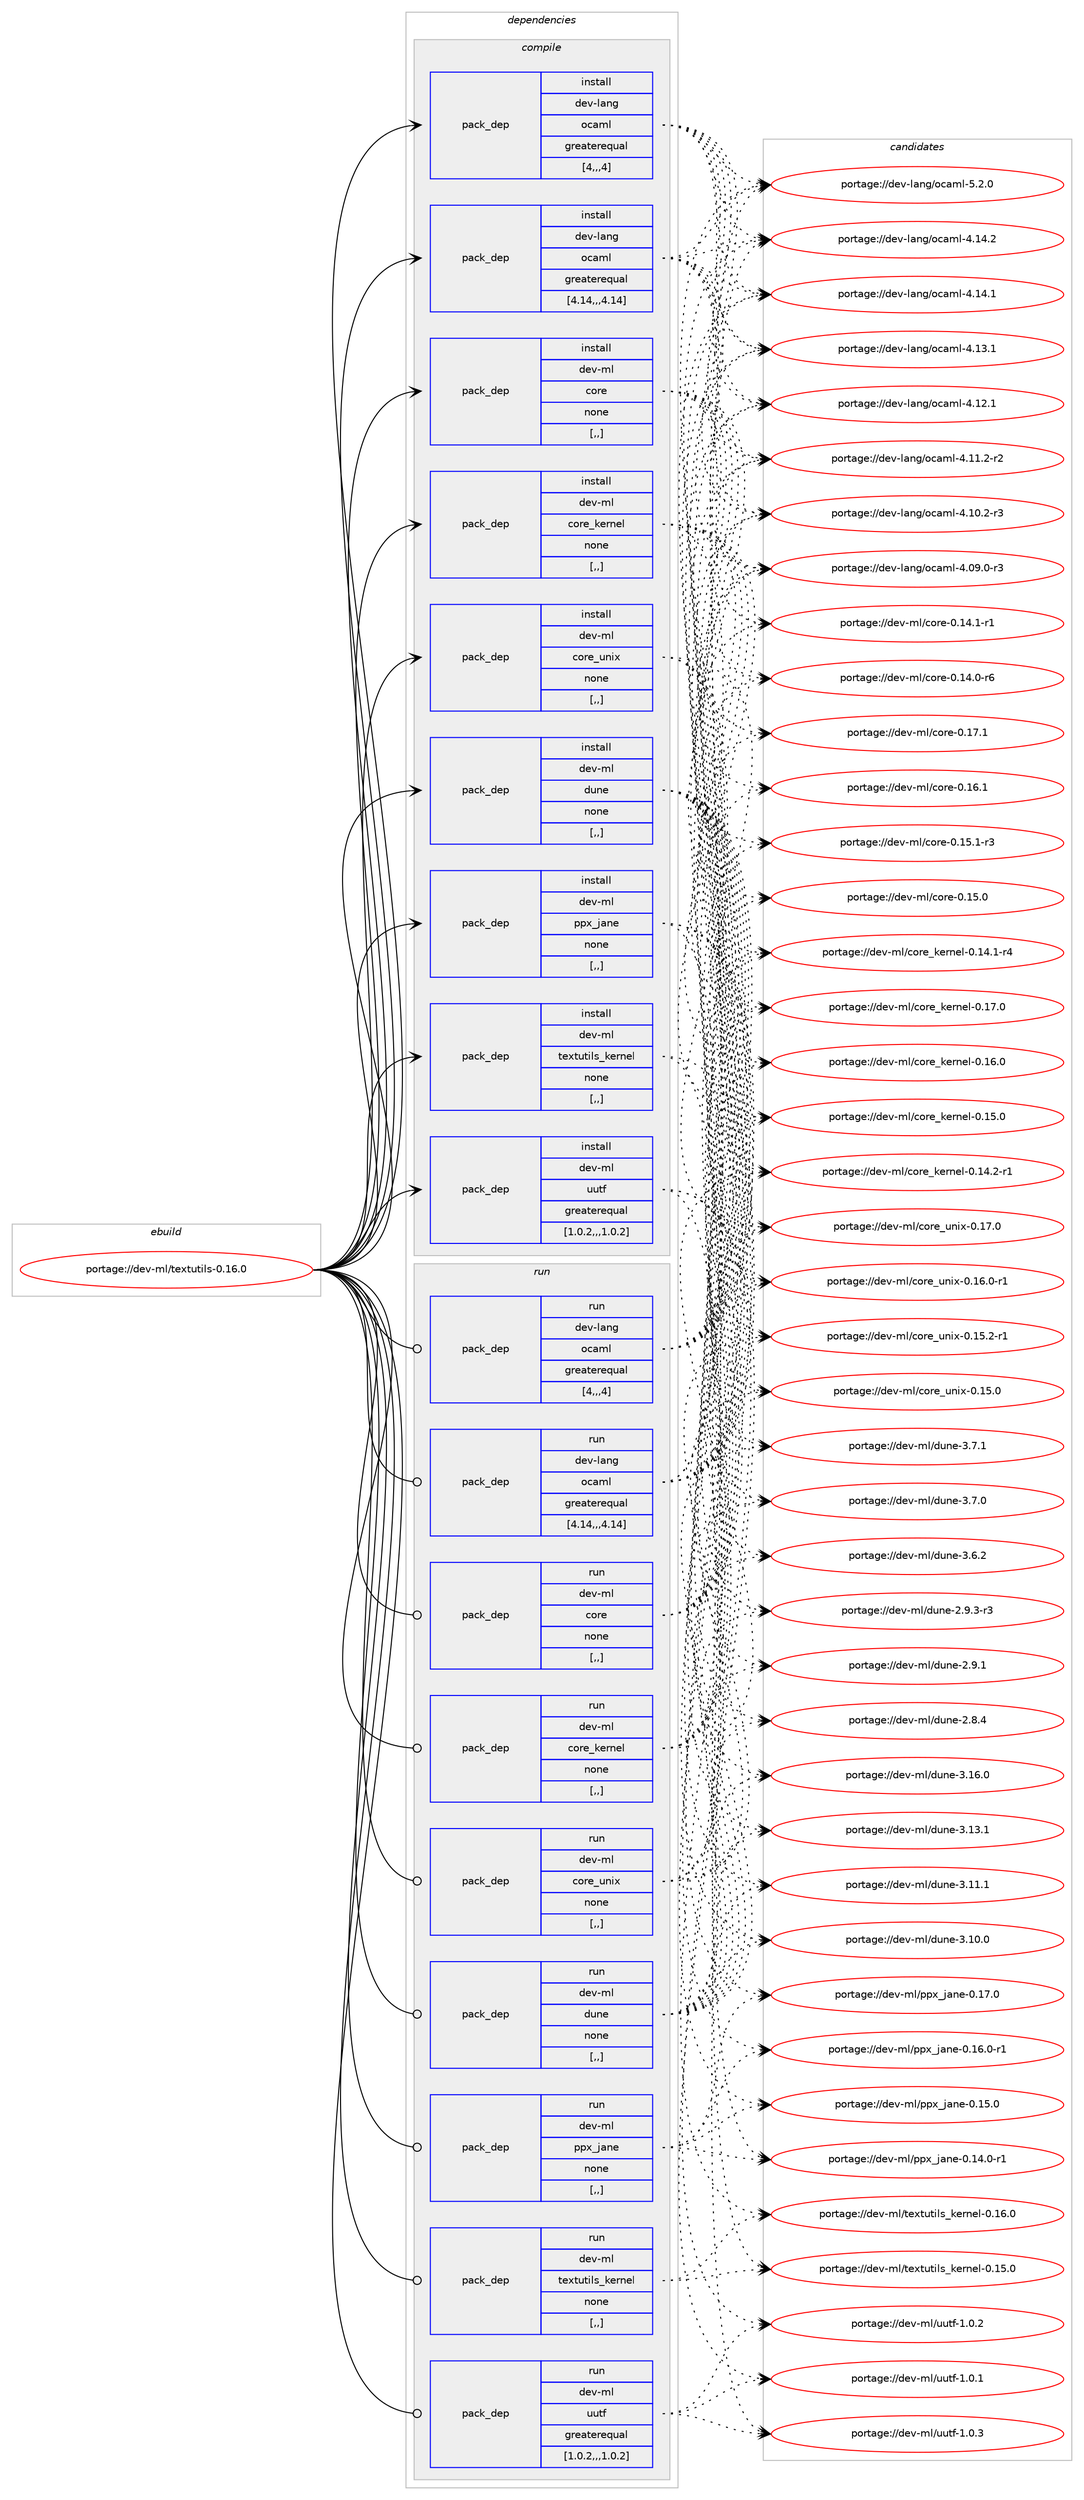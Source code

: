digraph prolog {

# *************
# Graph options
# *************

newrank=true;
concentrate=true;
compound=true;
graph [rankdir=LR,fontname=Helvetica,fontsize=10,ranksep=1.5];#, ranksep=2.5, nodesep=0.2];
edge  [arrowhead=vee];
node  [fontname=Helvetica,fontsize=10];

# **********
# The ebuild
# **********

subgraph cluster_leftcol {
color=gray;
label=<<i>ebuild</i>>;
id [label="portage://dev-ml/textutils-0.16.0", color=red, width=4, href="../dev-ml/textutils-0.16.0.svg"];
}

# ****************
# The dependencies
# ****************

subgraph cluster_midcol {
color=gray;
label=<<i>dependencies</i>>;
subgraph cluster_compile {
fillcolor="#eeeeee";
style=filled;
label=<<i>compile</i>>;
subgraph pack94225 {
dependency125203 [label=<<TABLE BORDER="0" CELLBORDER="1" CELLSPACING="0" CELLPADDING="4" WIDTH="220"><TR><TD ROWSPAN="6" CELLPADDING="30">pack_dep</TD></TR><TR><TD WIDTH="110">install</TD></TR><TR><TD>dev-lang</TD></TR><TR><TD>ocaml</TD></TR><TR><TD>greaterequal</TD></TR><TR><TD>[4,,,4]</TD></TR></TABLE>>, shape=none, color=blue];
}
id:e -> dependency125203:w [weight=20,style="solid",arrowhead="vee"];
subgraph pack94226 {
dependency125204 [label=<<TABLE BORDER="0" CELLBORDER="1" CELLSPACING="0" CELLPADDING="4" WIDTH="220"><TR><TD ROWSPAN="6" CELLPADDING="30">pack_dep</TD></TR><TR><TD WIDTH="110">install</TD></TR><TR><TD>dev-lang</TD></TR><TR><TD>ocaml</TD></TR><TR><TD>greaterequal</TD></TR><TR><TD>[4.14,,,4.14]</TD></TR></TABLE>>, shape=none, color=blue];
}
id:e -> dependency125204:w [weight=20,style="solid",arrowhead="vee"];
subgraph pack94227 {
dependency125205 [label=<<TABLE BORDER="0" CELLBORDER="1" CELLSPACING="0" CELLPADDING="4" WIDTH="220"><TR><TD ROWSPAN="6" CELLPADDING="30">pack_dep</TD></TR><TR><TD WIDTH="110">install</TD></TR><TR><TD>dev-ml</TD></TR><TR><TD>core</TD></TR><TR><TD>none</TD></TR><TR><TD>[,,]</TD></TR></TABLE>>, shape=none, color=blue];
}
id:e -> dependency125205:w [weight=20,style="solid",arrowhead="vee"];
subgraph pack94228 {
dependency125206 [label=<<TABLE BORDER="0" CELLBORDER="1" CELLSPACING="0" CELLPADDING="4" WIDTH="220"><TR><TD ROWSPAN="6" CELLPADDING="30">pack_dep</TD></TR><TR><TD WIDTH="110">install</TD></TR><TR><TD>dev-ml</TD></TR><TR><TD>core_kernel</TD></TR><TR><TD>none</TD></TR><TR><TD>[,,]</TD></TR></TABLE>>, shape=none, color=blue];
}
id:e -> dependency125206:w [weight=20,style="solid",arrowhead="vee"];
subgraph pack94229 {
dependency125207 [label=<<TABLE BORDER="0" CELLBORDER="1" CELLSPACING="0" CELLPADDING="4" WIDTH="220"><TR><TD ROWSPAN="6" CELLPADDING="30">pack_dep</TD></TR><TR><TD WIDTH="110">install</TD></TR><TR><TD>dev-ml</TD></TR><TR><TD>core_unix</TD></TR><TR><TD>none</TD></TR><TR><TD>[,,]</TD></TR></TABLE>>, shape=none, color=blue];
}
id:e -> dependency125207:w [weight=20,style="solid",arrowhead="vee"];
subgraph pack94230 {
dependency125208 [label=<<TABLE BORDER="0" CELLBORDER="1" CELLSPACING="0" CELLPADDING="4" WIDTH="220"><TR><TD ROWSPAN="6" CELLPADDING="30">pack_dep</TD></TR><TR><TD WIDTH="110">install</TD></TR><TR><TD>dev-ml</TD></TR><TR><TD>dune</TD></TR><TR><TD>none</TD></TR><TR><TD>[,,]</TD></TR></TABLE>>, shape=none, color=blue];
}
id:e -> dependency125208:w [weight=20,style="solid",arrowhead="vee"];
subgraph pack94231 {
dependency125209 [label=<<TABLE BORDER="0" CELLBORDER="1" CELLSPACING="0" CELLPADDING="4" WIDTH="220"><TR><TD ROWSPAN="6" CELLPADDING="30">pack_dep</TD></TR><TR><TD WIDTH="110">install</TD></TR><TR><TD>dev-ml</TD></TR><TR><TD>ppx_jane</TD></TR><TR><TD>none</TD></TR><TR><TD>[,,]</TD></TR></TABLE>>, shape=none, color=blue];
}
id:e -> dependency125209:w [weight=20,style="solid",arrowhead="vee"];
subgraph pack94232 {
dependency125210 [label=<<TABLE BORDER="0" CELLBORDER="1" CELLSPACING="0" CELLPADDING="4" WIDTH="220"><TR><TD ROWSPAN="6" CELLPADDING="30">pack_dep</TD></TR><TR><TD WIDTH="110">install</TD></TR><TR><TD>dev-ml</TD></TR><TR><TD>textutils_kernel</TD></TR><TR><TD>none</TD></TR><TR><TD>[,,]</TD></TR></TABLE>>, shape=none, color=blue];
}
id:e -> dependency125210:w [weight=20,style="solid",arrowhead="vee"];
subgraph pack94233 {
dependency125211 [label=<<TABLE BORDER="0" CELLBORDER="1" CELLSPACING="0" CELLPADDING="4" WIDTH="220"><TR><TD ROWSPAN="6" CELLPADDING="30">pack_dep</TD></TR><TR><TD WIDTH="110">install</TD></TR><TR><TD>dev-ml</TD></TR><TR><TD>uutf</TD></TR><TR><TD>greaterequal</TD></TR><TR><TD>[1.0.2,,,1.0.2]</TD></TR></TABLE>>, shape=none, color=blue];
}
id:e -> dependency125211:w [weight=20,style="solid",arrowhead="vee"];
}
subgraph cluster_compileandrun {
fillcolor="#eeeeee";
style=filled;
label=<<i>compile and run</i>>;
}
subgraph cluster_run {
fillcolor="#eeeeee";
style=filled;
label=<<i>run</i>>;
subgraph pack94234 {
dependency125212 [label=<<TABLE BORDER="0" CELLBORDER="1" CELLSPACING="0" CELLPADDING="4" WIDTH="220"><TR><TD ROWSPAN="6" CELLPADDING="30">pack_dep</TD></TR><TR><TD WIDTH="110">run</TD></TR><TR><TD>dev-lang</TD></TR><TR><TD>ocaml</TD></TR><TR><TD>greaterequal</TD></TR><TR><TD>[4,,,4]</TD></TR></TABLE>>, shape=none, color=blue];
}
id:e -> dependency125212:w [weight=20,style="solid",arrowhead="odot"];
subgraph pack94235 {
dependency125213 [label=<<TABLE BORDER="0" CELLBORDER="1" CELLSPACING="0" CELLPADDING="4" WIDTH="220"><TR><TD ROWSPAN="6" CELLPADDING="30">pack_dep</TD></TR><TR><TD WIDTH="110">run</TD></TR><TR><TD>dev-lang</TD></TR><TR><TD>ocaml</TD></TR><TR><TD>greaterequal</TD></TR><TR><TD>[4.14,,,4.14]</TD></TR></TABLE>>, shape=none, color=blue];
}
id:e -> dependency125213:w [weight=20,style="solid",arrowhead="odot"];
subgraph pack94236 {
dependency125214 [label=<<TABLE BORDER="0" CELLBORDER="1" CELLSPACING="0" CELLPADDING="4" WIDTH="220"><TR><TD ROWSPAN="6" CELLPADDING="30">pack_dep</TD></TR><TR><TD WIDTH="110">run</TD></TR><TR><TD>dev-ml</TD></TR><TR><TD>core</TD></TR><TR><TD>none</TD></TR><TR><TD>[,,]</TD></TR></TABLE>>, shape=none, color=blue];
}
id:e -> dependency125214:w [weight=20,style="solid",arrowhead="odot"];
subgraph pack94237 {
dependency125215 [label=<<TABLE BORDER="0" CELLBORDER="1" CELLSPACING="0" CELLPADDING="4" WIDTH="220"><TR><TD ROWSPAN="6" CELLPADDING="30">pack_dep</TD></TR><TR><TD WIDTH="110">run</TD></TR><TR><TD>dev-ml</TD></TR><TR><TD>core_kernel</TD></TR><TR><TD>none</TD></TR><TR><TD>[,,]</TD></TR></TABLE>>, shape=none, color=blue];
}
id:e -> dependency125215:w [weight=20,style="solid",arrowhead="odot"];
subgraph pack94238 {
dependency125216 [label=<<TABLE BORDER="0" CELLBORDER="1" CELLSPACING="0" CELLPADDING="4" WIDTH="220"><TR><TD ROWSPAN="6" CELLPADDING="30">pack_dep</TD></TR><TR><TD WIDTH="110">run</TD></TR><TR><TD>dev-ml</TD></TR><TR><TD>core_unix</TD></TR><TR><TD>none</TD></TR><TR><TD>[,,]</TD></TR></TABLE>>, shape=none, color=blue];
}
id:e -> dependency125216:w [weight=20,style="solid",arrowhead="odot"];
subgraph pack94239 {
dependency125217 [label=<<TABLE BORDER="0" CELLBORDER="1" CELLSPACING="0" CELLPADDING="4" WIDTH="220"><TR><TD ROWSPAN="6" CELLPADDING="30">pack_dep</TD></TR><TR><TD WIDTH="110">run</TD></TR><TR><TD>dev-ml</TD></TR><TR><TD>dune</TD></TR><TR><TD>none</TD></TR><TR><TD>[,,]</TD></TR></TABLE>>, shape=none, color=blue];
}
id:e -> dependency125217:w [weight=20,style="solid",arrowhead="odot"];
subgraph pack94240 {
dependency125218 [label=<<TABLE BORDER="0" CELLBORDER="1" CELLSPACING="0" CELLPADDING="4" WIDTH="220"><TR><TD ROWSPAN="6" CELLPADDING="30">pack_dep</TD></TR><TR><TD WIDTH="110">run</TD></TR><TR><TD>dev-ml</TD></TR><TR><TD>ppx_jane</TD></TR><TR><TD>none</TD></TR><TR><TD>[,,]</TD></TR></TABLE>>, shape=none, color=blue];
}
id:e -> dependency125218:w [weight=20,style="solid",arrowhead="odot"];
subgraph pack94241 {
dependency125219 [label=<<TABLE BORDER="0" CELLBORDER="1" CELLSPACING="0" CELLPADDING="4" WIDTH="220"><TR><TD ROWSPAN="6" CELLPADDING="30">pack_dep</TD></TR><TR><TD WIDTH="110">run</TD></TR><TR><TD>dev-ml</TD></TR><TR><TD>textutils_kernel</TD></TR><TR><TD>none</TD></TR><TR><TD>[,,]</TD></TR></TABLE>>, shape=none, color=blue];
}
id:e -> dependency125219:w [weight=20,style="solid",arrowhead="odot"];
subgraph pack94242 {
dependency125220 [label=<<TABLE BORDER="0" CELLBORDER="1" CELLSPACING="0" CELLPADDING="4" WIDTH="220"><TR><TD ROWSPAN="6" CELLPADDING="30">pack_dep</TD></TR><TR><TD WIDTH="110">run</TD></TR><TR><TD>dev-ml</TD></TR><TR><TD>uutf</TD></TR><TR><TD>greaterequal</TD></TR><TR><TD>[1.0.2,,,1.0.2]</TD></TR></TABLE>>, shape=none, color=blue];
}
id:e -> dependency125220:w [weight=20,style="solid",arrowhead="odot"];
}
}

# **************
# The candidates
# **************

subgraph cluster_choices {
rank=same;
color=gray;
label=<<i>candidates</i>>;

subgraph choice94225 {
color=black;
nodesep=1;
choice1001011184510897110103471119997109108455346504648 [label="portage://dev-lang/ocaml-5.2.0", color=red, width=4,href="../dev-lang/ocaml-5.2.0.svg"];
choice100101118451089711010347111999710910845524649524650 [label="portage://dev-lang/ocaml-4.14.2", color=red, width=4,href="../dev-lang/ocaml-4.14.2.svg"];
choice100101118451089711010347111999710910845524649524649 [label="portage://dev-lang/ocaml-4.14.1", color=red, width=4,href="../dev-lang/ocaml-4.14.1.svg"];
choice100101118451089711010347111999710910845524649514649 [label="portage://dev-lang/ocaml-4.13.1", color=red, width=4,href="../dev-lang/ocaml-4.13.1.svg"];
choice100101118451089711010347111999710910845524649504649 [label="portage://dev-lang/ocaml-4.12.1", color=red, width=4,href="../dev-lang/ocaml-4.12.1.svg"];
choice1001011184510897110103471119997109108455246494946504511450 [label="portage://dev-lang/ocaml-4.11.2-r2", color=red, width=4,href="../dev-lang/ocaml-4.11.2-r2.svg"];
choice1001011184510897110103471119997109108455246494846504511451 [label="portage://dev-lang/ocaml-4.10.2-r3", color=red, width=4,href="../dev-lang/ocaml-4.10.2-r3.svg"];
choice1001011184510897110103471119997109108455246485746484511451 [label="portage://dev-lang/ocaml-4.09.0-r3", color=red, width=4,href="../dev-lang/ocaml-4.09.0-r3.svg"];
dependency125203:e -> choice1001011184510897110103471119997109108455346504648:w [style=dotted,weight="100"];
dependency125203:e -> choice100101118451089711010347111999710910845524649524650:w [style=dotted,weight="100"];
dependency125203:e -> choice100101118451089711010347111999710910845524649524649:w [style=dotted,weight="100"];
dependency125203:e -> choice100101118451089711010347111999710910845524649514649:w [style=dotted,weight="100"];
dependency125203:e -> choice100101118451089711010347111999710910845524649504649:w [style=dotted,weight="100"];
dependency125203:e -> choice1001011184510897110103471119997109108455246494946504511450:w [style=dotted,weight="100"];
dependency125203:e -> choice1001011184510897110103471119997109108455246494846504511451:w [style=dotted,weight="100"];
dependency125203:e -> choice1001011184510897110103471119997109108455246485746484511451:w [style=dotted,weight="100"];
}
subgraph choice94226 {
color=black;
nodesep=1;
choice1001011184510897110103471119997109108455346504648 [label="portage://dev-lang/ocaml-5.2.0", color=red, width=4,href="../dev-lang/ocaml-5.2.0.svg"];
choice100101118451089711010347111999710910845524649524650 [label="portage://dev-lang/ocaml-4.14.2", color=red, width=4,href="../dev-lang/ocaml-4.14.2.svg"];
choice100101118451089711010347111999710910845524649524649 [label="portage://dev-lang/ocaml-4.14.1", color=red, width=4,href="../dev-lang/ocaml-4.14.1.svg"];
choice100101118451089711010347111999710910845524649514649 [label="portage://dev-lang/ocaml-4.13.1", color=red, width=4,href="../dev-lang/ocaml-4.13.1.svg"];
choice100101118451089711010347111999710910845524649504649 [label="portage://dev-lang/ocaml-4.12.1", color=red, width=4,href="../dev-lang/ocaml-4.12.1.svg"];
choice1001011184510897110103471119997109108455246494946504511450 [label="portage://dev-lang/ocaml-4.11.2-r2", color=red, width=4,href="../dev-lang/ocaml-4.11.2-r2.svg"];
choice1001011184510897110103471119997109108455246494846504511451 [label="portage://dev-lang/ocaml-4.10.2-r3", color=red, width=4,href="../dev-lang/ocaml-4.10.2-r3.svg"];
choice1001011184510897110103471119997109108455246485746484511451 [label="portage://dev-lang/ocaml-4.09.0-r3", color=red, width=4,href="../dev-lang/ocaml-4.09.0-r3.svg"];
dependency125204:e -> choice1001011184510897110103471119997109108455346504648:w [style=dotted,weight="100"];
dependency125204:e -> choice100101118451089711010347111999710910845524649524650:w [style=dotted,weight="100"];
dependency125204:e -> choice100101118451089711010347111999710910845524649524649:w [style=dotted,weight="100"];
dependency125204:e -> choice100101118451089711010347111999710910845524649514649:w [style=dotted,weight="100"];
dependency125204:e -> choice100101118451089711010347111999710910845524649504649:w [style=dotted,weight="100"];
dependency125204:e -> choice1001011184510897110103471119997109108455246494946504511450:w [style=dotted,weight="100"];
dependency125204:e -> choice1001011184510897110103471119997109108455246494846504511451:w [style=dotted,weight="100"];
dependency125204:e -> choice1001011184510897110103471119997109108455246485746484511451:w [style=dotted,weight="100"];
}
subgraph choice94227 {
color=black;
nodesep=1;
choice10010111845109108479911111410145484649554649 [label="portage://dev-ml/core-0.17.1", color=red, width=4,href="../dev-ml/core-0.17.1.svg"];
choice10010111845109108479911111410145484649544649 [label="portage://dev-ml/core-0.16.1", color=red, width=4,href="../dev-ml/core-0.16.1.svg"];
choice100101118451091084799111114101454846495346494511451 [label="portage://dev-ml/core-0.15.1-r3", color=red, width=4,href="../dev-ml/core-0.15.1-r3.svg"];
choice10010111845109108479911111410145484649534648 [label="portage://dev-ml/core-0.15.0", color=red, width=4,href="../dev-ml/core-0.15.0.svg"];
choice100101118451091084799111114101454846495246494511449 [label="portage://dev-ml/core-0.14.1-r1", color=red, width=4,href="../dev-ml/core-0.14.1-r1.svg"];
choice100101118451091084799111114101454846495246484511454 [label="portage://dev-ml/core-0.14.0-r6", color=red, width=4,href="../dev-ml/core-0.14.0-r6.svg"];
dependency125205:e -> choice10010111845109108479911111410145484649554649:w [style=dotted,weight="100"];
dependency125205:e -> choice10010111845109108479911111410145484649544649:w [style=dotted,weight="100"];
dependency125205:e -> choice100101118451091084799111114101454846495346494511451:w [style=dotted,weight="100"];
dependency125205:e -> choice10010111845109108479911111410145484649534648:w [style=dotted,weight="100"];
dependency125205:e -> choice100101118451091084799111114101454846495246494511449:w [style=dotted,weight="100"];
dependency125205:e -> choice100101118451091084799111114101454846495246484511454:w [style=dotted,weight="100"];
}
subgraph choice94228 {
color=black;
nodesep=1;
choice1001011184510910847991111141019510710111411010110845484649554648 [label="portage://dev-ml/core_kernel-0.17.0", color=red, width=4,href="../dev-ml/core_kernel-0.17.0.svg"];
choice1001011184510910847991111141019510710111411010110845484649544648 [label="portage://dev-ml/core_kernel-0.16.0", color=red, width=4,href="../dev-ml/core_kernel-0.16.0.svg"];
choice1001011184510910847991111141019510710111411010110845484649534648 [label="portage://dev-ml/core_kernel-0.15.0", color=red, width=4,href="../dev-ml/core_kernel-0.15.0.svg"];
choice10010111845109108479911111410195107101114110101108454846495246504511449 [label="portage://dev-ml/core_kernel-0.14.2-r1", color=red, width=4,href="../dev-ml/core_kernel-0.14.2-r1.svg"];
choice10010111845109108479911111410195107101114110101108454846495246494511452 [label="portage://dev-ml/core_kernel-0.14.1-r4", color=red, width=4,href="../dev-ml/core_kernel-0.14.1-r4.svg"];
dependency125206:e -> choice1001011184510910847991111141019510710111411010110845484649554648:w [style=dotted,weight="100"];
dependency125206:e -> choice1001011184510910847991111141019510710111411010110845484649544648:w [style=dotted,weight="100"];
dependency125206:e -> choice1001011184510910847991111141019510710111411010110845484649534648:w [style=dotted,weight="100"];
dependency125206:e -> choice10010111845109108479911111410195107101114110101108454846495246504511449:w [style=dotted,weight="100"];
dependency125206:e -> choice10010111845109108479911111410195107101114110101108454846495246494511452:w [style=dotted,weight="100"];
}
subgraph choice94229 {
color=black;
nodesep=1;
choice1001011184510910847991111141019511711010512045484649554648 [label="portage://dev-ml/core_unix-0.17.0", color=red, width=4,href="../dev-ml/core_unix-0.17.0.svg"];
choice10010111845109108479911111410195117110105120454846495446484511449 [label="portage://dev-ml/core_unix-0.16.0-r1", color=red, width=4,href="../dev-ml/core_unix-0.16.0-r1.svg"];
choice10010111845109108479911111410195117110105120454846495346504511449 [label="portage://dev-ml/core_unix-0.15.2-r1", color=red, width=4,href="../dev-ml/core_unix-0.15.2-r1.svg"];
choice1001011184510910847991111141019511711010512045484649534648 [label="portage://dev-ml/core_unix-0.15.0", color=red, width=4,href="../dev-ml/core_unix-0.15.0.svg"];
dependency125207:e -> choice1001011184510910847991111141019511711010512045484649554648:w [style=dotted,weight="100"];
dependency125207:e -> choice10010111845109108479911111410195117110105120454846495446484511449:w [style=dotted,weight="100"];
dependency125207:e -> choice10010111845109108479911111410195117110105120454846495346504511449:w [style=dotted,weight="100"];
dependency125207:e -> choice1001011184510910847991111141019511711010512045484649534648:w [style=dotted,weight="100"];
}
subgraph choice94230 {
color=black;
nodesep=1;
choice100101118451091084710011711010145514649544648 [label="portage://dev-ml/dune-3.16.0", color=red, width=4,href="../dev-ml/dune-3.16.0.svg"];
choice100101118451091084710011711010145514649514649 [label="portage://dev-ml/dune-3.13.1", color=red, width=4,href="../dev-ml/dune-3.13.1.svg"];
choice100101118451091084710011711010145514649494649 [label="portage://dev-ml/dune-3.11.1", color=red, width=4,href="../dev-ml/dune-3.11.1.svg"];
choice100101118451091084710011711010145514649484648 [label="portage://dev-ml/dune-3.10.0", color=red, width=4,href="../dev-ml/dune-3.10.0.svg"];
choice1001011184510910847100117110101455146554649 [label="portage://dev-ml/dune-3.7.1", color=red, width=4,href="../dev-ml/dune-3.7.1.svg"];
choice1001011184510910847100117110101455146554648 [label="portage://dev-ml/dune-3.7.0", color=red, width=4,href="../dev-ml/dune-3.7.0.svg"];
choice1001011184510910847100117110101455146544650 [label="portage://dev-ml/dune-3.6.2", color=red, width=4,href="../dev-ml/dune-3.6.2.svg"];
choice10010111845109108471001171101014550465746514511451 [label="portage://dev-ml/dune-2.9.3-r3", color=red, width=4,href="../dev-ml/dune-2.9.3-r3.svg"];
choice1001011184510910847100117110101455046574649 [label="portage://dev-ml/dune-2.9.1", color=red, width=4,href="../dev-ml/dune-2.9.1.svg"];
choice1001011184510910847100117110101455046564652 [label="portage://dev-ml/dune-2.8.4", color=red, width=4,href="../dev-ml/dune-2.8.4.svg"];
dependency125208:e -> choice100101118451091084710011711010145514649544648:w [style=dotted,weight="100"];
dependency125208:e -> choice100101118451091084710011711010145514649514649:w [style=dotted,weight="100"];
dependency125208:e -> choice100101118451091084710011711010145514649494649:w [style=dotted,weight="100"];
dependency125208:e -> choice100101118451091084710011711010145514649484648:w [style=dotted,weight="100"];
dependency125208:e -> choice1001011184510910847100117110101455146554649:w [style=dotted,weight="100"];
dependency125208:e -> choice1001011184510910847100117110101455146554648:w [style=dotted,weight="100"];
dependency125208:e -> choice1001011184510910847100117110101455146544650:w [style=dotted,weight="100"];
dependency125208:e -> choice10010111845109108471001171101014550465746514511451:w [style=dotted,weight="100"];
dependency125208:e -> choice1001011184510910847100117110101455046574649:w [style=dotted,weight="100"];
dependency125208:e -> choice1001011184510910847100117110101455046564652:w [style=dotted,weight="100"];
}
subgraph choice94231 {
color=black;
nodesep=1;
choice1001011184510910847112112120951069711010145484649554648 [label="portage://dev-ml/ppx_jane-0.17.0", color=red, width=4,href="../dev-ml/ppx_jane-0.17.0.svg"];
choice10010111845109108471121121209510697110101454846495446484511449 [label="portage://dev-ml/ppx_jane-0.16.0-r1", color=red, width=4,href="../dev-ml/ppx_jane-0.16.0-r1.svg"];
choice1001011184510910847112112120951069711010145484649534648 [label="portage://dev-ml/ppx_jane-0.15.0", color=red, width=4,href="../dev-ml/ppx_jane-0.15.0.svg"];
choice10010111845109108471121121209510697110101454846495246484511449 [label="portage://dev-ml/ppx_jane-0.14.0-r1", color=red, width=4,href="../dev-ml/ppx_jane-0.14.0-r1.svg"];
dependency125209:e -> choice1001011184510910847112112120951069711010145484649554648:w [style=dotted,weight="100"];
dependency125209:e -> choice10010111845109108471121121209510697110101454846495446484511449:w [style=dotted,weight="100"];
dependency125209:e -> choice1001011184510910847112112120951069711010145484649534648:w [style=dotted,weight="100"];
dependency125209:e -> choice10010111845109108471121121209510697110101454846495246484511449:w [style=dotted,weight="100"];
}
subgraph choice94232 {
color=black;
nodesep=1;
choice10010111845109108471161011201161171161051081159510710111411010110845484649544648 [label="portage://dev-ml/textutils_kernel-0.16.0", color=red, width=4,href="../dev-ml/textutils_kernel-0.16.0.svg"];
choice10010111845109108471161011201161171161051081159510710111411010110845484649534648 [label="portage://dev-ml/textutils_kernel-0.15.0", color=red, width=4,href="../dev-ml/textutils_kernel-0.15.0.svg"];
dependency125210:e -> choice10010111845109108471161011201161171161051081159510710111411010110845484649544648:w [style=dotted,weight="100"];
dependency125210:e -> choice10010111845109108471161011201161171161051081159510710111411010110845484649534648:w [style=dotted,weight="100"];
}
subgraph choice94233 {
color=black;
nodesep=1;
choice1001011184510910847117117116102454946484651 [label="portage://dev-ml/uutf-1.0.3", color=red, width=4,href="../dev-ml/uutf-1.0.3.svg"];
choice1001011184510910847117117116102454946484650 [label="portage://dev-ml/uutf-1.0.2", color=red, width=4,href="../dev-ml/uutf-1.0.2.svg"];
choice1001011184510910847117117116102454946484649 [label="portage://dev-ml/uutf-1.0.1", color=red, width=4,href="../dev-ml/uutf-1.0.1.svg"];
dependency125211:e -> choice1001011184510910847117117116102454946484651:w [style=dotted,weight="100"];
dependency125211:e -> choice1001011184510910847117117116102454946484650:w [style=dotted,weight="100"];
dependency125211:e -> choice1001011184510910847117117116102454946484649:w [style=dotted,weight="100"];
}
subgraph choice94234 {
color=black;
nodesep=1;
choice1001011184510897110103471119997109108455346504648 [label="portage://dev-lang/ocaml-5.2.0", color=red, width=4,href="../dev-lang/ocaml-5.2.0.svg"];
choice100101118451089711010347111999710910845524649524650 [label="portage://dev-lang/ocaml-4.14.2", color=red, width=4,href="../dev-lang/ocaml-4.14.2.svg"];
choice100101118451089711010347111999710910845524649524649 [label="portage://dev-lang/ocaml-4.14.1", color=red, width=4,href="../dev-lang/ocaml-4.14.1.svg"];
choice100101118451089711010347111999710910845524649514649 [label="portage://dev-lang/ocaml-4.13.1", color=red, width=4,href="../dev-lang/ocaml-4.13.1.svg"];
choice100101118451089711010347111999710910845524649504649 [label="portage://dev-lang/ocaml-4.12.1", color=red, width=4,href="../dev-lang/ocaml-4.12.1.svg"];
choice1001011184510897110103471119997109108455246494946504511450 [label="portage://dev-lang/ocaml-4.11.2-r2", color=red, width=4,href="../dev-lang/ocaml-4.11.2-r2.svg"];
choice1001011184510897110103471119997109108455246494846504511451 [label="portage://dev-lang/ocaml-4.10.2-r3", color=red, width=4,href="../dev-lang/ocaml-4.10.2-r3.svg"];
choice1001011184510897110103471119997109108455246485746484511451 [label="portage://dev-lang/ocaml-4.09.0-r3", color=red, width=4,href="../dev-lang/ocaml-4.09.0-r3.svg"];
dependency125212:e -> choice1001011184510897110103471119997109108455346504648:w [style=dotted,weight="100"];
dependency125212:e -> choice100101118451089711010347111999710910845524649524650:w [style=dotted,weight="100"];
dependency125212:e -> choice100101118451089711010347111999710910845524649524649:w [style=dotted,weight="100"];
dependency125212:e -> choice100101118451089711010347111999710910845524649514649:w [style=dotted,weight="100"];
dependency125212:e -> choice100101118451089711010347111999710910845524649504649:w [style=dotted,weight="100"];
dependency125212:e -> choice1001011184510897110103471119997109108455246494946504511450:w [style=dotted,weight="100"];
dependency125212:e -> choice1001011184510897110103471119997109108455246494846504511451:w [style=dotted,weight="100"];
dependency125212:e -> choice1001011184510897110103471119997109108455246485746484511451:w [style=dotted,weight="100"];
}
subgraph choice94235 {
color=black;
nodesep=1;
choice1001011184510897110103471119997109108455346504648 [label="portage://dev-lang/ocaml-5.2.0", color=red, width=4,href="../dev-lang/ocaml-5.2.0.svg"];
choice100101118451089711010347111999710910845524649524650 [label="portage://dev-lang/ocaml-4.14.2", color=red, width=4,href="../dev-lang/ocaml-4.14.2.svg"];
choice100101118451089711010347111999710910845524649524649 [label="portage://dev-lang/ocaml-4.14.1", color=red, width=4,href="../dev-lang/ocaml-4.14.1.svg"];
choice100101118451089711010347111999710910845524649514649 [label="portage://dev-lang/ocaml-4.13.1", color=red, width=4,href="../dev-lang/ocaml-4.13.1.svg"];
choice100101118451089711010347111999710910845524649504649 [label="portage://dev-lang/ocaml-4.12.1", color=red, width=4,href="../dev-lang/ocaml-4.12.1.svg"];
choice1001011184510897110103471119997109108455246494946504511450 [label="portage://dev-lang/ocaml-4.11.2-r2", color=red, width=4,href="../dev-lang/ocaml-4.11.2-r2.svg"];
choice1001011184510897110103471119997109108455246494846504511451 [label="portage://dev-lang/ocaml-4.10.2-r3", color=red, width=4,href="../dev-lang/ocaml-4.10.2-r3.svg"];
choice1001011184510897110103471119997109108455246485746484511451 [label="portage://dev-lang/ocaml-4.09.0-r3", color=red, width=4,href="../dev-lang/ocaml-4.09.0-r3.svg"];
dependency125213:e -> choice1001011184510897110103471119997109108455346504648:w [style=dotted,weight="100"];
dependency125213:e -> choice100101118451089711010347111999710910845524649524650:w [style=dotted,weight="100"];
dependency125213:e -> choice100101118451089711010347111999710910845524649524649:w [style=dotted,weight="100"];
dependency125213:e -> choice100101118451089711010347111999710910845524649514649:w [style=dotted,weight="100"];
dependency125213:e -> choice100101118451089711010347111999710910845524649504649:w [style=dotted,weight="100"];
dependency125213:e -> choice1001011184510897110103471119997109108455246494946504511450:w [style=dotted,weight="100"];
dependency125213:e -> choice1001011184510897110103471119997109108455246494846504511451:w [style=dotted,weight="100"];
dependency125213:e -> choice1001011184510897110103471119997109108455246485746484511451:w [style=dotted,weight="100"];
}
subgraph choice94236 {
color=black;
nodesep=1;
choice10010111845109108479911111410145484649554649 [label="portage://dev-ml/core-0.17.1", color=red, width=4,href="../dev-ml/core-0.17.1.svg"];
choice10010111845109108479911111410145484649544649 [label="portage://dev-ml/core-0.16.1", color=red, width=4,href="../dev-ml/core-0.16.1.svg"];
choice100101118451091084799111114101454846495346494511451 [label="portage://dev-ml/core-0.15.1-r3", color=red, width=4,href="../dev-ml/core-0.15.1-r3.svg"];
choice10010111845109108479911111410145484649534648 [label="portage://dev-ml/core-0.15.0", color=red, width=4,href="../dev-ml/core-0.15.0.svg"];
choice100101118451091084799111114101454846495246494511449 [label="portage://dev-ml/core-0.14.1-r1", color=red, width=4,href="../dev-ml/core-0.14.1-r1.svg"];
choice100101118451091084799111114101454846495246484511454 [label="portage://dev-ml/core-0.14.0-r6", color=red, width=4,href="../dev-ml/core-0.14.0-r6.svg"];
dependency125214:e -> choice10010111845109108479911111410145484649554649:w [style=dotted,weight="100"];
dependency125214:e -> choice10010111845109108479911111410145484649544649:w [style=dotted,weight="100"];
dependency125214:e -> choice100101118451091084799111114101454846495346494511451:w [style=dotted,weight="100"];
dependency125214:e -> choice10010111845109108479911111410145484649534648:w [style=dotted,weight="100"];
dependency125214:e -> choice100101118451091084799111114101454846495246494511449:w [style=dotted,weight="100"];
dependency125214:e -> choice100101118451091084799111114101454846495246484511454:w [style=dotted,weight="100"];
}
subgraph choice94237 {
color=black;
nodesep=1;
choice1001011184510910847991111141019510710111411010110845484649554648 [label="portage://dev-ml/core_kernel-0.17.0", color=red, width=4,href="../dev-ml/core_kernel-0.17.0.svg"];
choice1001011184510910847991111141019510710111411010110845484649544648 [label="portage://dev-ml/core_kernel-0.16.0", color=red, width=4,href="../dev-ml/core_kernel-0.16.0.svg"];
choice1001011184510910847991111141019510710111411010110845484649534648 [label="portage://dev-ml/core_kernel-0.15.0", color=red, width=4,href="../dev-ml/core_kernel-0.15.0.svg"];
choice10010111845109108479911111410195107101114110101108454846495246504511449 [label="portage://dev-ml/core_kernel-0.14.2-r1", color=red, width=4,href="../dev-ml/core_kernel-0.14.2-r1.svg"];
choice10010111845109108479911111410195107101114110101108454846495246494511452 [label="portage://dev-ml/core_kernel-0.14.1-r4", color=red, width=4,href="../dev-ml/core_kernel-0.14.1-r4.svg"];
dependency125215:e -> choice1001011184510910847991111141019510710111411010110845484649554648:w [style=dotted,weight="100"];
dependency125215:e -> choice1001011184510910847991111141019510710111411010110845484649544648:w [style=dotted,weight="100"];
dependency125215:e -> choice1001011184510910847991111141019510710111411010110845484649534648:w [style=dotted,weight="100"];
dependency125215:e -> choice10010111845109108479911111410195107101114110101108454846495246504511449:w [style=dotted,weight="100"];
dependency125215:e -> choice10010111845109108479911111410195107101114110101108454846495246494511452:w [style=dotted,weight="100"];
}
subgraph choice94238 {
color=black;
nodesep=1;
choice1001011184510910847991111141019511711010512045484649554648 [label="portage://dev-ml/core_unix-0.17.0", color=red, width=4,href="../dev-ml/core_unix-0.17.0.svg"];
choice10010111845109108479911111410195117110105120454846495446484511449 [label="portage://dev-ml/core_unix-0.16.0-r1", color=red, width=4,href="../dev-ml/core_unix-0.16.0-r1.svg"];
choice10010111845109108479911111410195117110105120454846495346504511449 [label="portage://dev-ml/core_unix-0.15.2-r1", color=red, width=4,href="../dev-ml/core_unix-0.15.2-r1.svg"];
choice1001011184510910847991111141019511711010512045484649534648 [label="portage://dev-ml/core_unix-0.15.0", color=red, width=4,href="../dev-ml/core_unix-0.15.0.svg"];
dependency125216:e -> choice1001011184510910847991111141019511711010512045484649554648:w [style=dotted,weight="100"];
dependency125216:e -> choice10010111845109108479911111410195117110105120454846495446484511449:w [style=dotted,weight="100"];
dependency125216:e -> choice10010111845109108479911111410195117110105120454846495346504511449:w [style=dotted,weight="100"];
dependency125216:e -> choice1001011184510910847991111141019511711010512045484649534648:w [style=dotted,weight="100"];
}
subgraph choice94239 {
color=black;
nodesep=1;
choice100101118451091084710011711010145514649544648 [label="portage://dev-ml/dune-3.16.0", color=red, width=4,href="../dev-ml/dune-3.16.0.svg"];
choice100101118451091084710011711010145514649514649 [label="portage://dev-ml/dune-3.13.1", color=red, width=4,href="../dev-ml/dune-3.13.1.svg"];
choice100101118451091084710011711010145514649494649 [label="portage://dev-ml/dune-3.11.1", color=red, width=4,href="../dev-ml/dune-3.11.1.svg"];
choice100101118451091084710011711010145514649484648 [label="portage://dev-ml/dune-3.10.0", color=red, width=4,href="../dev-ml/dune-3.10.0.svg"];
choice1001011184510910847100117110101455146554649 [label="portage://dev-ml/dune-3.7.1", color=red, width=4,href="../dev-ml/dune-3.7.1.svg"];
choice1001011184510910847100117110101455146554648 [label="portage://dev-ml/dune-3.7.0", color=red, width=4,href="../dev-ml/dune-3.7.0.svg"];
choice1001011184510910847100117110101455146544650 [label="portage://dev-ml/dune-3.6.2", color=red, width=4,href="../dev-ml/dune-3.6.2.svg"];
choice10010111845109108471001171101014550465746514511451 [label="portage://dev-ml/dune-2.9.3-r3", color=red, width=4,href="../dev-ml/dune-2.9.3-r3.svg"];
choice1001011184510910847100117110101455046574649 [label="portage://dev-ml/dune-2.9.1", color=red, width=4,href="../dev-ml/dune-2.9.1.svg"];
choice1001011184510910847100117110101455046564652 [label="portage://dev-ml/dune-2.8.4", color=red, width=4,href="../dev-ml/dune-2.8.4.svg"];
dependency125217:e -> choice100101118451091084710011711010145514649544648:w [style=dotted,weight="100"];
dependency125217:e -> choice100101118451091084710011711010145514649514649:w [style=dotted,weight="100"];
dependency125217:e -> choice100101118451091084710011711010145514649494649:w [style=dotted,weight="100"];
dependency125217:e -> choice100101118451091084710011711010145514649484648:w [style=dotted,weight="100"];
dependency125217:e -> choice1001011184510910847100117110101455146554649:w [style=dotted,weight="100"];
dependency125217:e -> choice1001011184510910847100117110101455146554648:w [style=dotted,weight="100"];
dependency125217:e -> choice1001011184510910847100117110101455146544650:w [style=dotted,weight="100"];
dependency125217:e -> choice10010111845109108471001171101014550465746514511451:w [style=dotted,weight="100"];
dependency125217:e -> choice1001011184510910847100117110101455046574649:w [style=dotted,weight="100"];
dependency125217:e -> choice1001011184510910847100117110101455046564652:w [style=dotted,weight="100"];
}
subgraph choice94240 {
color=black;
nodesep=1;
choice1001011184510910847112112120951069711010145484649554648 [label="portage://dev-ml/ppx_jane-0.17.0", color=red, width=4,href="../dev-ml/ppx_jane-0.17.0.svg"];
choice10010111845109108471121121209510697110101454846495446484511449 [label="portage://dev-ml/ppx_jane-0.16.0-r1", color=red, width=4,href="../dev-ml/ppx_jane-0.16.0-r1.svg"];
choice1001011184510910847112112120951069711010145484649534648 [label="portage://dev-ml/ppx_jane-0.15.0", color=red, width=4,href="../dev-ml/ppx_jane-0.15.0.svg"];
choice10010111845109108471121121209510697110101454846495246484511449 [label="portage://dev-ml/ppx_jane-0.14.0-r1", color=red, width=4,href="../dev-ml/ppx_jane-0.14.0-r1.svg"];
dependency125218:e -> choice1001011184510910847112112120951069711010145484649554648:w [style=dotted,weight="100"];
dependency125218:e -> choice10010111845109108471121121209510697110101454846495446484511449:w [style=dotted,weight="100"];
dependency125218:e -> choice1001011184510910847112112120951069711010145484649534648:w [style=dotted,weight="100"];
dependency125218:e -> choice10010111845109108471121121209510697110101454846495246484511449:w [style=dotted,weight="100"];
}
subgraph choice94241 {
color=black;
nodesep=1;
choice10010111845109108471161011201161171161051081159510710111411010110845484649544648 [label="portage://dev-ml/textutils_kernel-0.16.0", color=red, width=4,href="../dev-ml/textutils_kernel-0.16.0.svg"];
choice10010111845109108471161011201161171161051081159510710111411010110845484649534648 [label="portage://dev-ml/textutils_kernel-0.15.0", color=red, width=4,href="../dev-ml/textutils_kernel-0.15.0.svg"];
dependency125219:e -> choice10010111845109108471161011201161171161051081159510710111411010110845484649544648:w [style=dotted,weight="100"];
dependency125219:e -> choice10010111845109108471161011201161171161051081159510710111411010110845484649534648:w [style=dotted,weight="100"];
}
subgraph choice94242 {
color=black;
nodesep=1;
choice1001011184510910847117117116102454946484651 [label="portage://dev-ml/uutf-1.0.3", color=red, width=4,href="../dev-ml/uutf-1.0.3.svg"];
choice1001011184510910847117117116102454946484650 [label="portage://dev-ml/uutf-1.0.2", color=red, width=4,href="../dev-ml/uutf-1.0.2.svg"];
choice1001011184510910847117117116102454946484649 [label="portage://dev-ml/uutf-1.0.1", color=red, width=4,href="../dev-ml/uutf-1.0.1.svg"];
dependency125220:e -> choice1001011184510910847117117116102454946484651:w [style=dotted,weight="100"];
dependency125220:e -> choice1001011184510910847117117116102454946484650:w [style=dotted,weight="100"];
dependency125220:e -> choice1001011184510910847117117116102454946484649:w [style=dotted,weight="100"];
}
}

}
